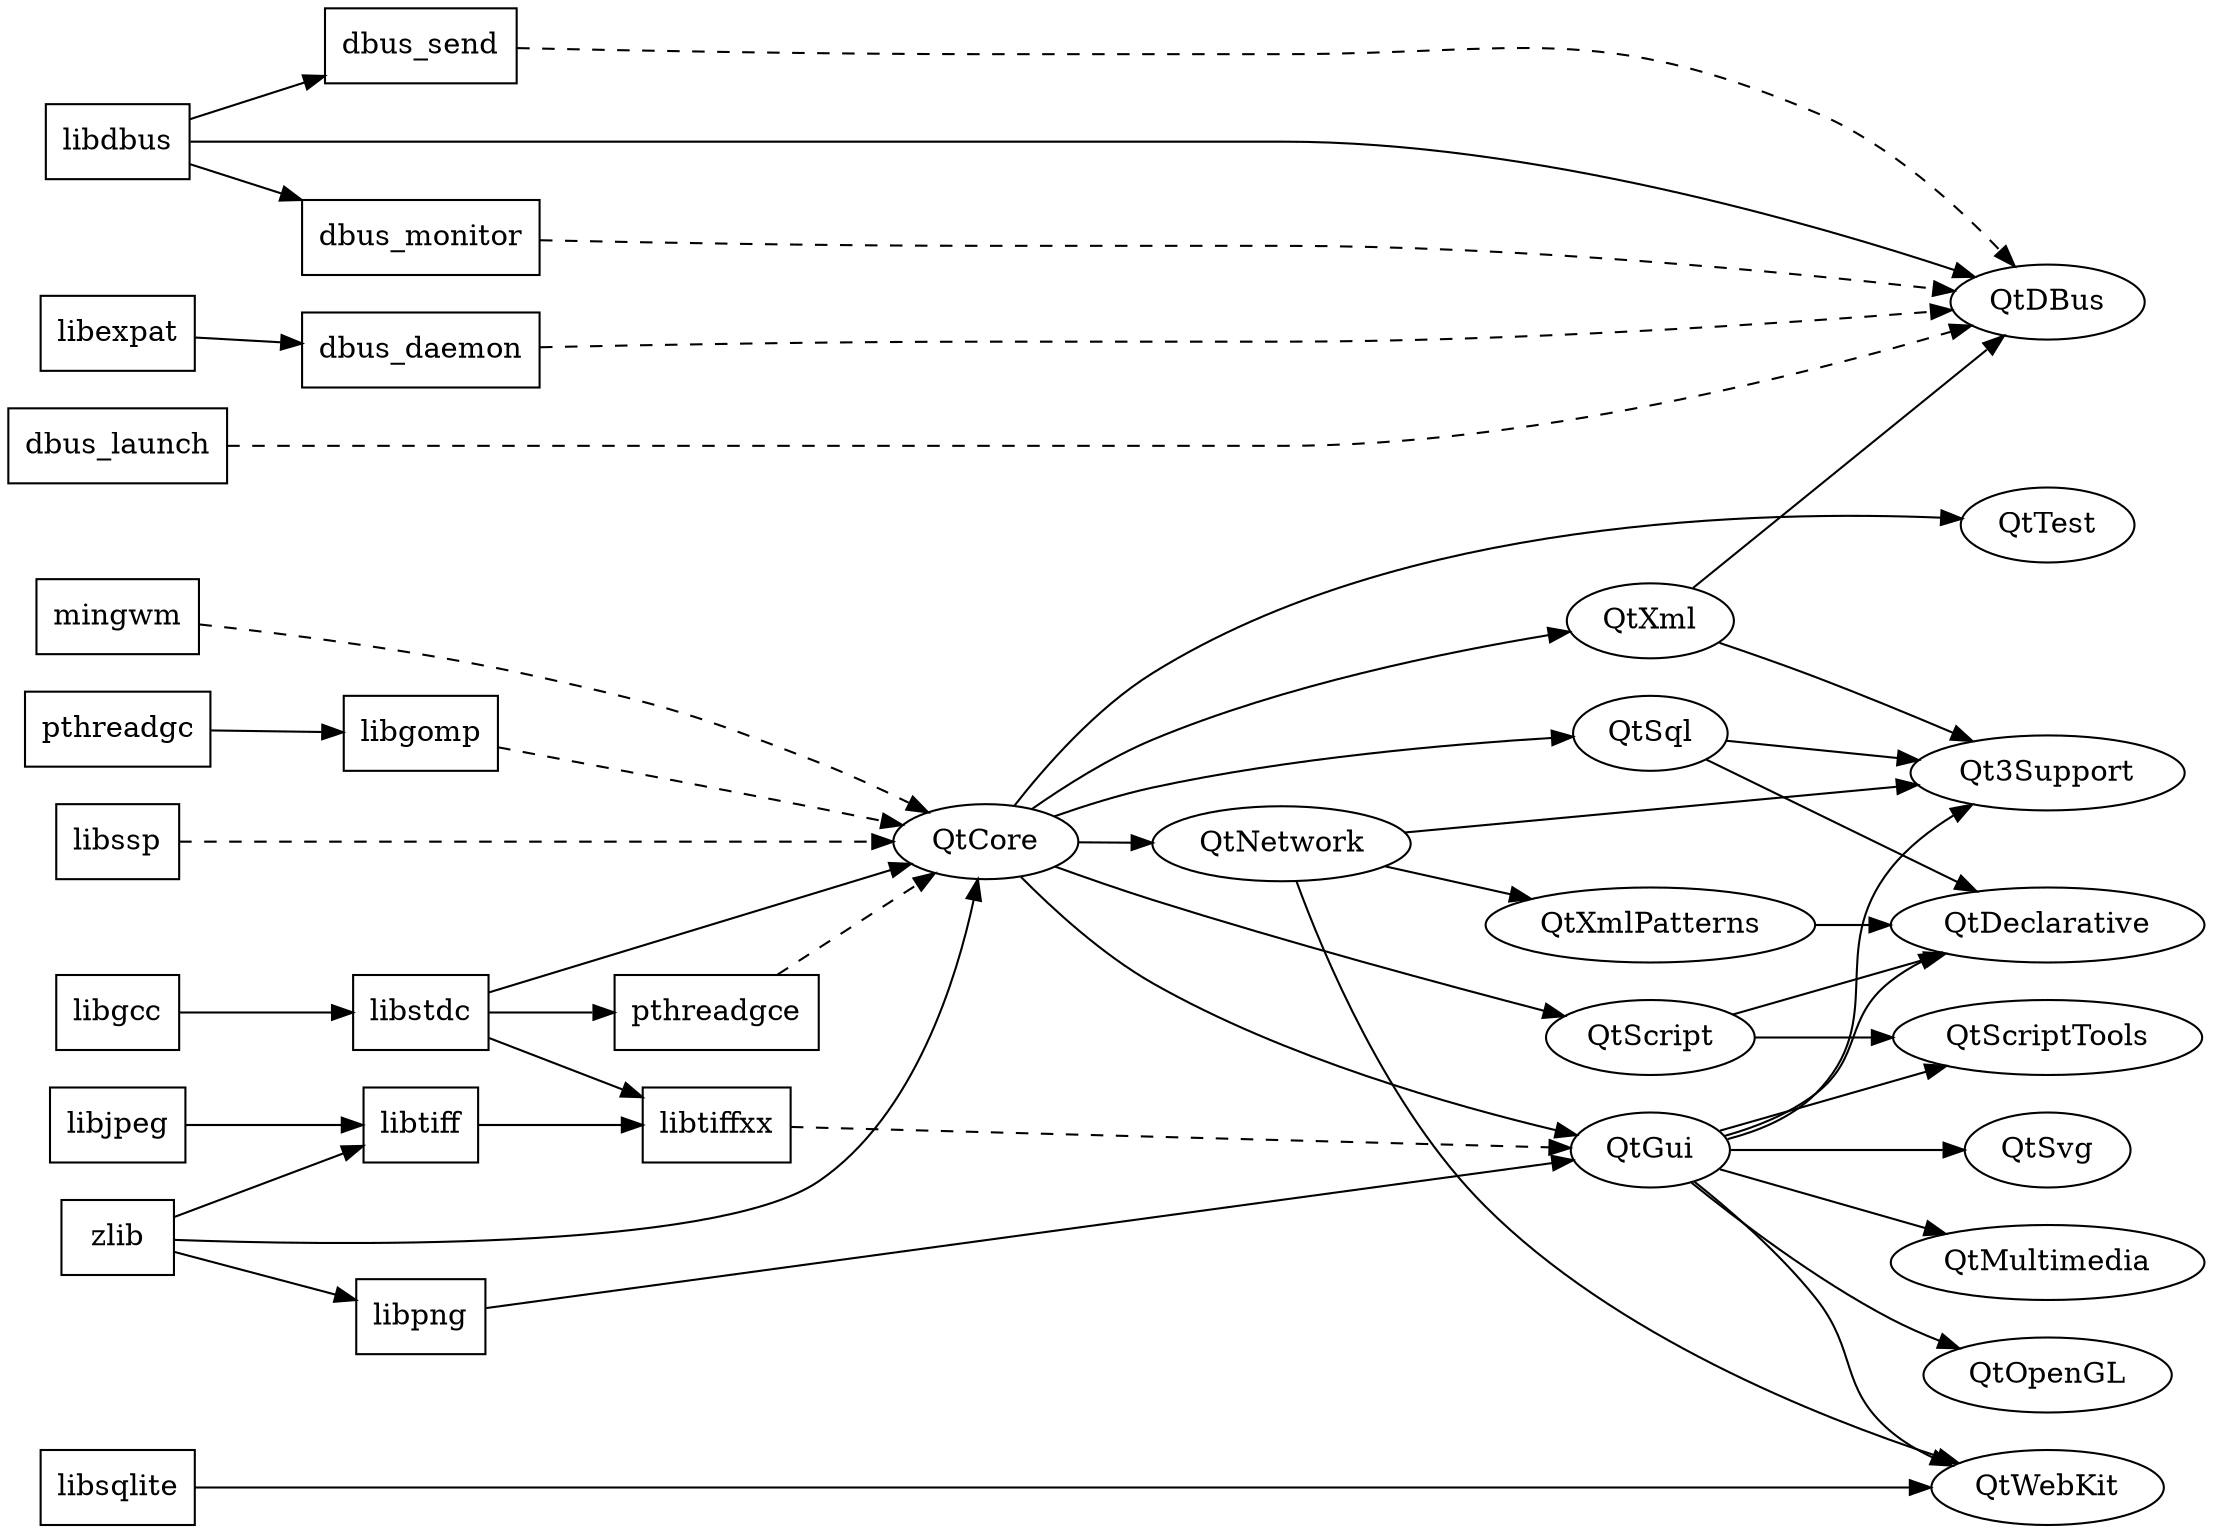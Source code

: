/* dot -Tpng -oqtdesktop-rtl.png qtdesktop-rtl.dot */
digraph G {
rankdir=LR;
{
	node [shape="box"];
	dbus_daemon;
	dbus_launch;
	dbus_monitor;
	dbus_send;
	libdbus;
	libexpat;
	libgcc;
	libgomp;
	libjpeg;
	libpng;
	libsqlite;
	libssp;
	libstdc;
	libtiff;
	libtiffxx;
	mingwm;
	pthreadgc;
	pthreadgce;
	zlib;
}
{
	node [shape="ellipse"];
	QtCore;
	QtDBus;
	QtGui;
	QtMultimedia;
	QtNetwork;
	QtOpenGL;
	QtScript;
	QtSql;
	QtSvg;
	QtWebKit;
	QtXml;

	Qt3Support;
	QtDeclarative;
	QtScriptTools;
	QtTest;
	QtXmlPatterns;
}
{	rank="min";
	dbus_launch;
	libdbus;
	libexpat;
	libgcc;
	libjpeg;
	libsqlite;
	libssp;
	mingwm;
	pthreadgc;
	zlib;
}
{	rank="same";
	dbus_daemon;
	dbus_monitor;
	dbus_send;
	libgomp;
	libpng;
	libstdc;
	libtiff;
}
{	rank="max";
	QtDBus;
	QtMultimedia;
	QtOpenGL;
	QtSvg;
	QtWebKit;

	Qt3Support;
	QtDeclarative;
	QtScriptTools;
	QtTest;
}
{
	edge [style="solid"];
	libdbus		-> dbus_monitor;
	libdbus		-> dbus_send;
	libdbus		-> QtDBus;
	libexpat	-> dbus_daemon;
	libgcc		-> libstdc;
	libjpeg		-> libtiff;
	libpng		-> QtGui;
	libsqlite	-> QtWebKit;
	libstdc		-> libtiffxx;
	libstdc		-> pthreadgce;
	libstdc		-> QtCore;
	libtiff		-> libtiffxx;
	pthreadgc	-> libgomp;
	zlib		-> libpng;
	zlib		-> libtiff;
	zlib		-> QtCore;
	QtCore		-> QtGui;
	QtCore		-> QtNetwork;
	QtCore		-> QtScript;
	QtCore		-> QtSql;
	QtCore		-> QtXml;
	QtGui		-> QtMultimedia;
	QtGui		-> QtOpenGL;
	QtGui		-> QtSvg;
	QtGui		-> QtWebKit;
	QtNetwork	-> QtWebKit;
	QtXml		-> QtDBus;

	QtCore		-> QtTest;
	QtGui		-> Qt3Support;
	QtGui		-> QtDeclarative;
	QtGui		-> QtScriptTools;
	QtNetwork	-> Qt3Support;
	QtNetwork	-> QtXmlPatterns;
	QtScript	-> QtDeclarative;
	QtScript	-> QtScriptTools;
	QtSql		-> Qt3Support;
	QtSql		-> QtDeclarative;
	QtXml		-> Qt3Support;
	QtXmlPatterns	-> QtDeclarative;
}
{
	edge [style="dashed"];
	mingwm		-> QtCore;
	libssp		-> QtCore;
	libgomp		-> QtCore;
	pthreadgce	-> QtCore;
	libtiffxx	-> QtGui;
	dbus_daemon	-> QtDBus;
	dbus_launch	-> QtDBus;
	dbus_monitor	-> QtDBus;
	dbus_send	-> QtDBus;
}
}
